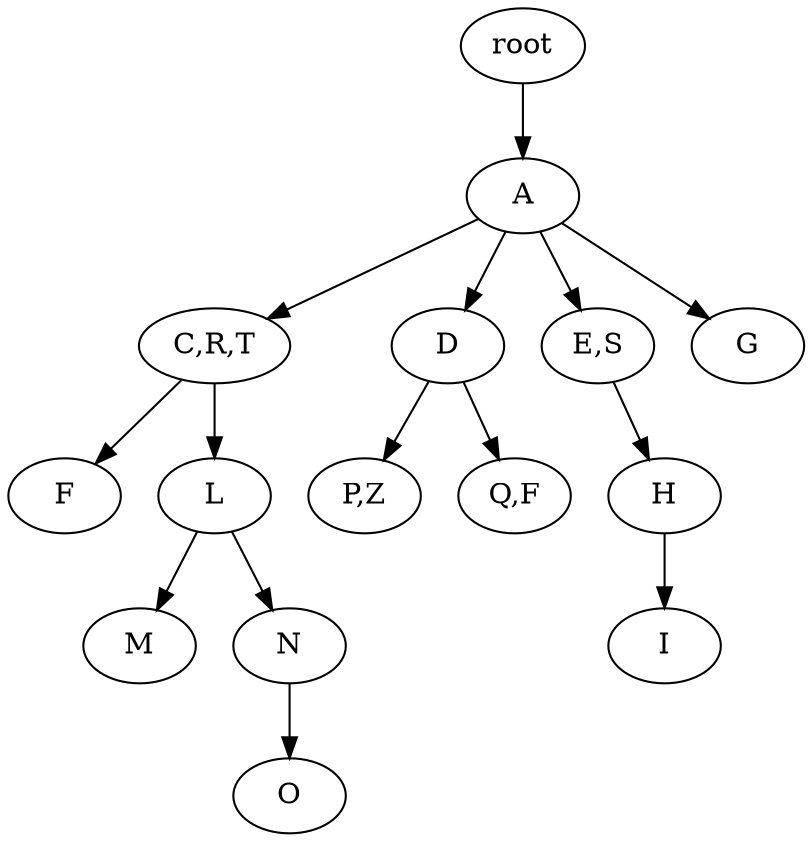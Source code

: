 strict digraph G {
	graph [name=G];
	0	 [label=root];
	1	 [label=A];
	0 -> 1;
	3	 [label="C,R,T"];
	1 -> 3;
	4	 [label=D];
	1 -> 4;
	5	 [label="E,S"];
	1 -> 5;
	7	 [label=G];
	1 -> 7;
	6	 [label=F];
	3 -> 6;
	10	 [label=L];
	3 -> 10;
	14	 [label="P,Z"];
	4 -> 14;
	15	 [label="Q,F"];
	4 -> 15;
	8	 [label=H];
	5 -> 8;
	9	 [label=I];
	8 -> 9;
	11	 [label=M];
	10 -> 11;
	12	 [label=N];
	10 -> 12;
	13	 [label=O];
	12 -> 13;
}
